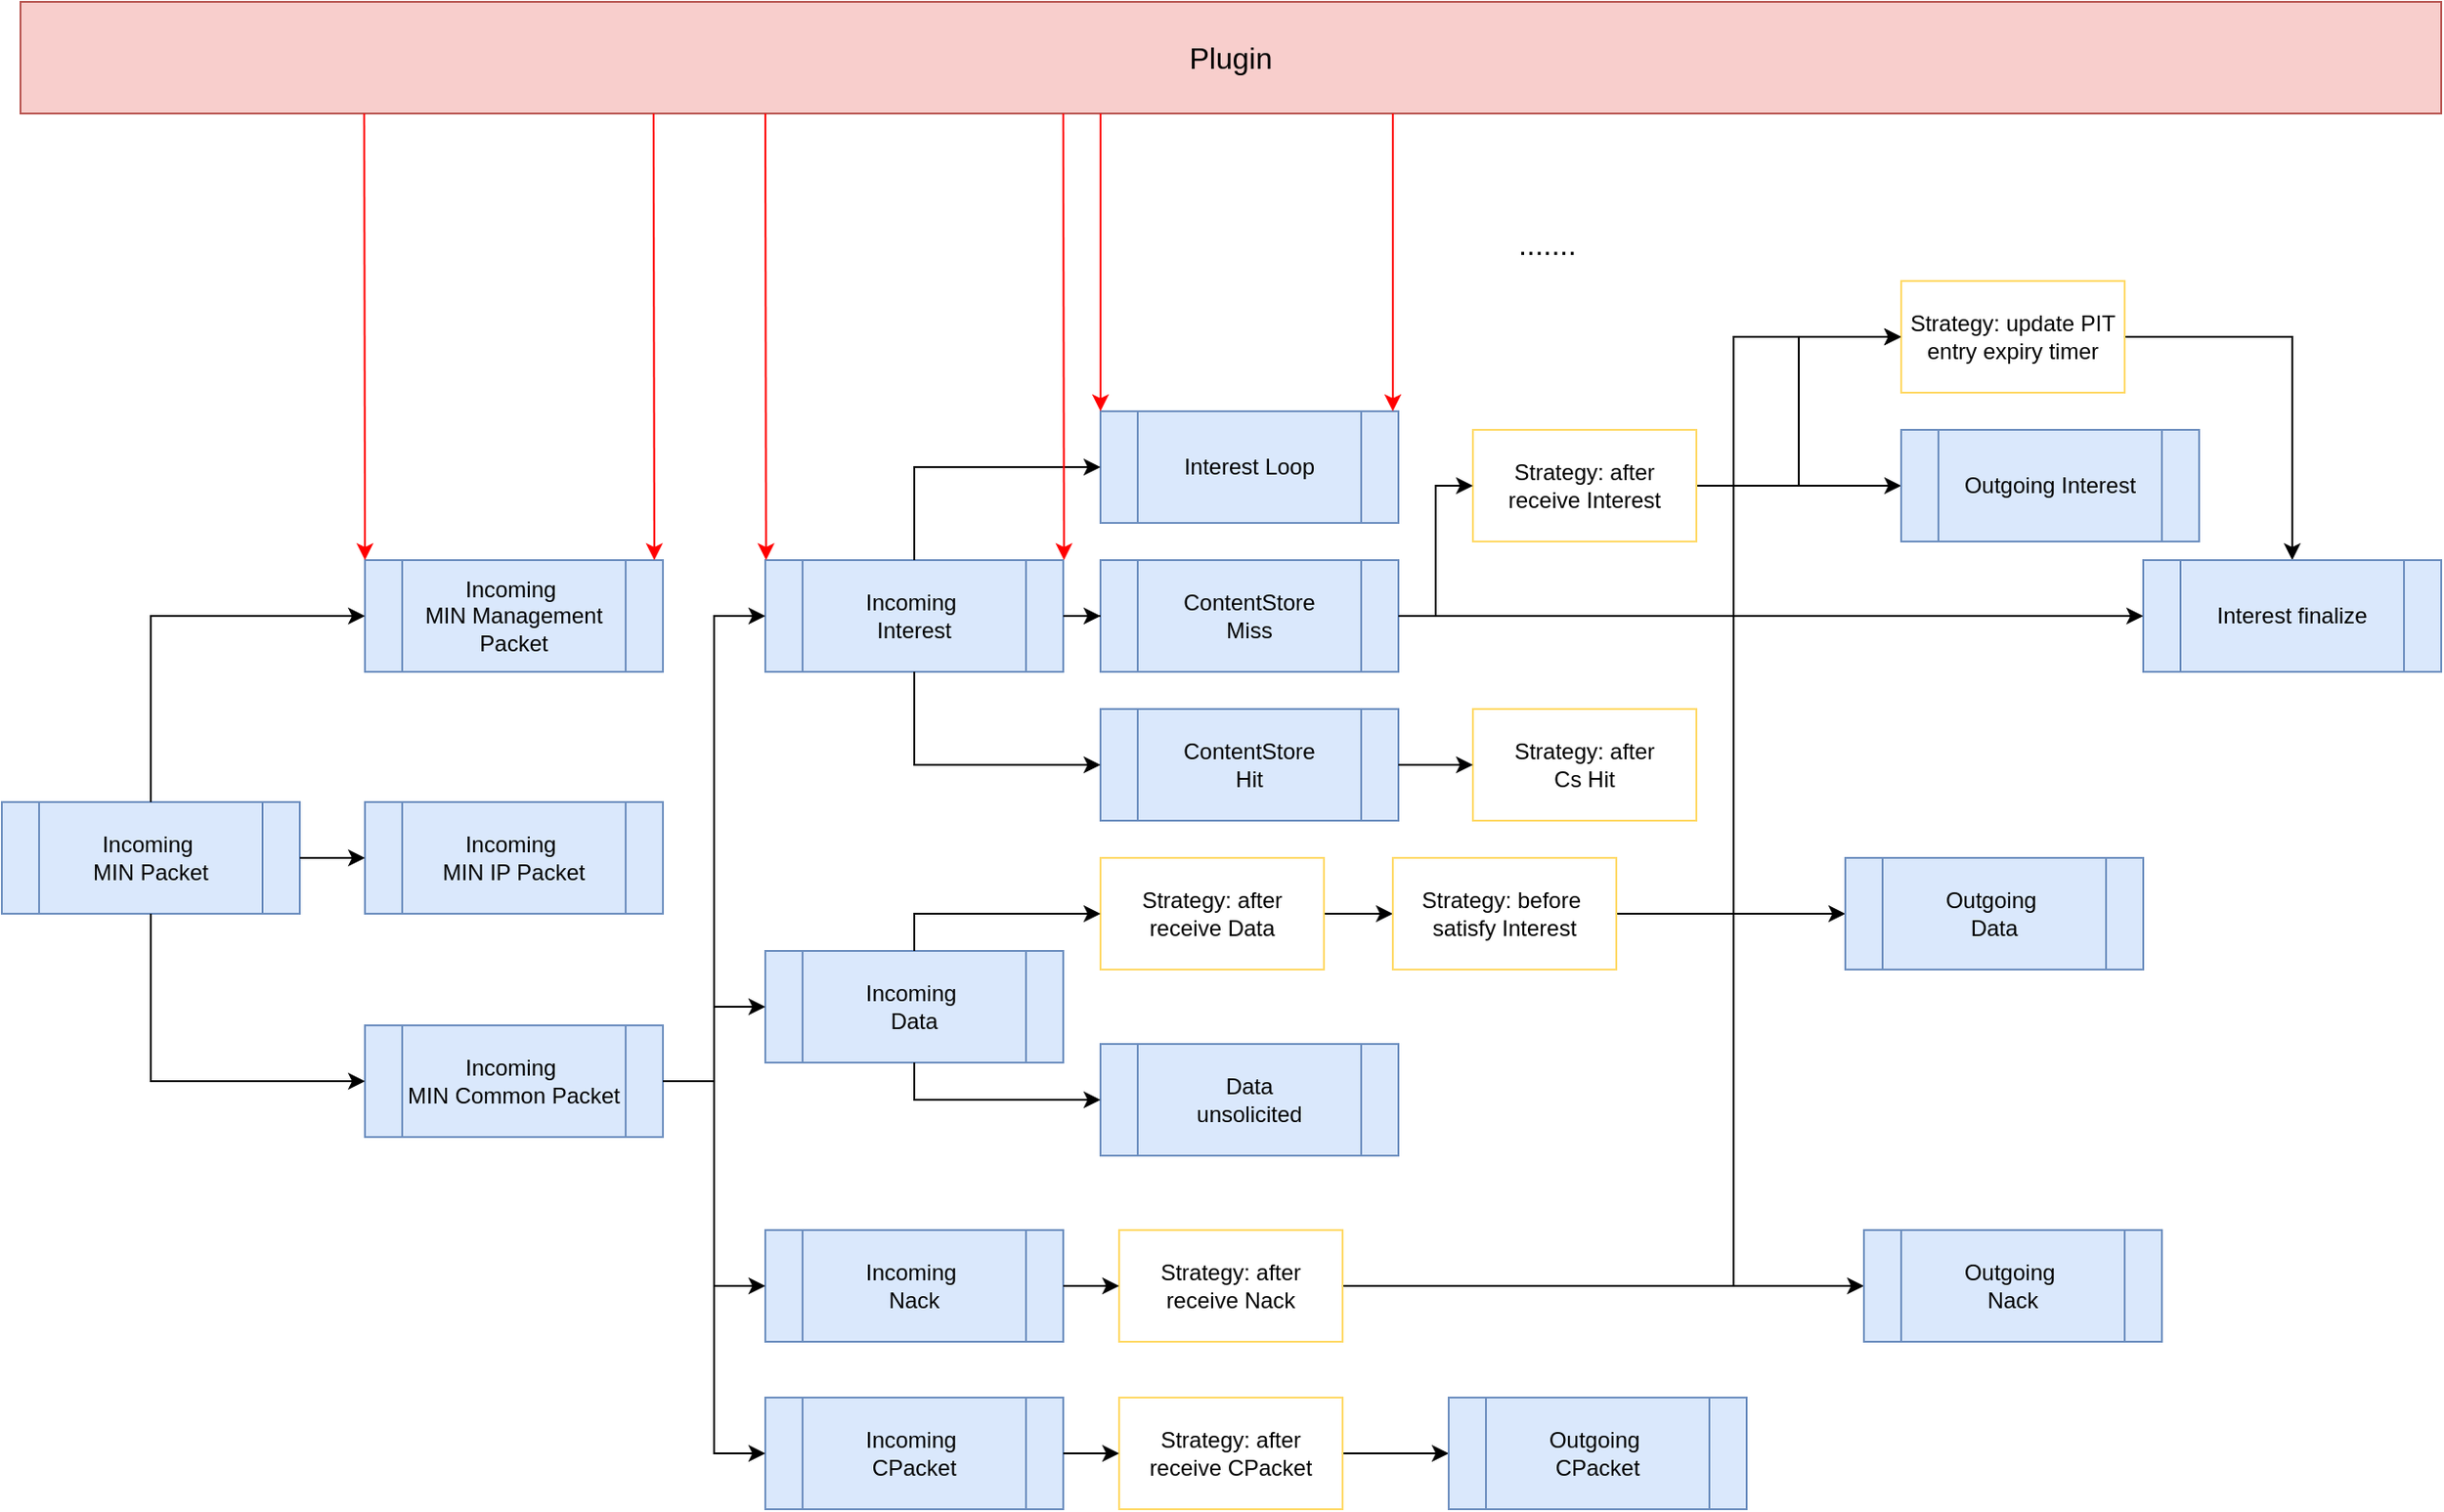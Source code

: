 <mxfile version="14.5.1" type="device"><diagram id="C5RBs43oDa-KdzZeNtuy" name="Page-1"><mxGraphModel dx="1577" dy="1120" grid="1" gridSize="10" guides="1" tooltips="1" connect="1" arrows="1" fold="1" page="1" pageScale="1" pageWidth="827" pageHeight="1169" math="0" shadow="0"><root><mxCell id="WIyWlLk6GJQsqaUBKTNV-0"/><mxCell id="WIyWlLk6GJQsqaUBKTNV-1" parent="WIyWlLk6GJQsqaUBKTNV-0"/><mxCell id="zD8YHaEz1joX9VBekWF3-3" value="" style="group" parent="WIyWlLk6GJQsqaUBKTNV-1" vertex="1" connectable="0" treatAsSingle="0"><mxGeometry x="50" y="700" width="160" height="60" as="geometry"/></mxCell><mxCell id="zD8YHaEz1joX9VBekWF3-0" value="Incoming&amp;nbsp;&lt;br&gt;MIN Packet" style="rounded=0;whiteSpace=wrap;html=1;fillColor=#dae8fc;strokeColor=#6c8ebf;" parent="zD8YHaEz1joX9VBekWF3-3" vertex="1"><mxGeometry x="20" width="120" height="60" as="geometry"/></mxCell><mxCell id="zD8YHaEz1joX9VBekWF3-1" value="" style="rounded=0;whiteSpace=wrap;html=1;fillColor=#dae8fc;strokeColor=#6c8ebf;" parent="zD8YHaEz1joX9VBekWF3-3" vertex="1"><mxGeometry width="20" height="60" as="geometry"/></mxCell><mxCell id="zD8YHaEz1joX9VBekWF3-2" value="" style="rounded=0;whiteSpace=wrap;html=1;fillColor=#dae8fc;strokeColor=#6c8ebf;" parent="zD8YHaEz1joX9VBekWF3-3" vertex="1"><mxGeometry x="140" width="20" height="60" as="geometry"/></mxCell><mxCell id="zD8YHaEz1joX9VBekWF3-4" value="" style="group" parent="WIyWlLk6GJQsqaUBKTNV-1" vertex="1" connectable="0" treatAsSingle="0"><mxGeometry x="245" y="570" width="160" height="60" as="geometry"/></mxCell><mxCell id="zD8YHaEz1joX9VBekWF3-5" value="Incoming&amp;nbsp;&lt;br&gt;MIN Management Packet" style="rounded=0;whiteSpace=wrap;html=1;fillColor=#dae8fc;strokeColor=#6c8ebf;" parent="zD8YHaEz1joX9VBekWF3-4" vertex="1"><mxGeometry x="20" width="120" height="60" as="geometry"/></mxCell><mxCell id="zD8YHaEz1joX9VBekWF3-6" value="" style="rounded=0;whiteSpace=wrap;html=1;fillColor=#dae8fc;strokeColor=#6c8ebf;" parent="zD8YHaEz1joX9VBekWF3-4" vertex="1"><mxGeometry width="20" height="60" as="geometry"/></mxCell><mxCell id="zD8YHaEz1joX9VBekWF3-7" value="" style="rounded=0;whiteSpace=wrap;html=1;fillColor=#dae8fc;strokeColor=#6c8ebf;" parent="zD8YHaEz1joX9VBekWF3-4" vertex="1"><mxGeometry x="140" width="20" height="60" as="geometry"/></mxCell><mxCell id="zD8YHaEz1joX9VBekWF3-8" value="" style="group" parent="WIyWlLk6GJQsqaUBKTNV-1" vertex="1" connectable="0" treatAsSingle="0"><mxGeometry x="245" y="700" width="160" height="60" as="geometry"/></mxCell><mxCell id="zD8YHaEz1joX9VBekWF3-9" value="Incoming&amp;nbsp;&lt;br&gt;MIN IP Packet" style="rounded=0;whiteSpace=wrap;html=1;fillColor=#dae8fc;strokeColor=#6c8ebf;" parent="zD8YHaEz1joX9VBekWF3-8" vertex="1"><mxGeometry x="20" width="120" height="60" as="geometry"/></mxCell><mxCell id="zD8YHaEz1joX9VBekWF3-10" value="" style="rounded=0;whiteSpace=wrap;html=1;fillColor=#dae8fc;strokeColor=#6c8ebf;" parent="zD8YHaEz1joX9VBekWF3-8" vertex="1"><mxGeometry width="20" height="60" as="geometry"/></mxCell><mxCell id="zD8YHaEz1joX9VBekWF3-11" value="" style="rounded=0;whiteSpace=wrap;html=1;fillColor=#dae8fc;strokeColor=#6c8ebf;" parent="zD8YHaEz1joX9VBekWF3-8" vertex="1"><mxGeometry x="140" width="20" height="60" as="geometry"/></mxCell><mxCell id="zD8YHaEz1joX9VBekWF3-12" value="" style="group" parent="WIyWlLk6GJQsqaUBKTNV-1" vertex="1" connectable="0" treatAsSingle="0"><mxGeometry x="245" y="820" width="160" height="60" as="geometry"/></mxCell><mxCell id="zD8YHaEz1joX9VBekWF3-13" value="Incoming&amp;nbsp;&lt;br&gt;MIN Common Packet" style="rounded=0;whiteSpace=wrap;html=1;fillColor=#dae8fc;strokeColor=#6c8ebf;" parent="zD8YHaEz1joX9VBekWF3-12" vertex="1"><mxGeometry x="20" width="120" height="60" as="geometry"/></mxCell><mxCell id="zD8YHaEz1joX9VBekWF3-14" value="" style="rounded=0;whiteSpace=wrap;html=1;fillColor=#dae8fc;strokeColor=#6c8ebf;" parent="zD8YHaEz1joX9VBekWF3-12" vertex="1"><mxGeometry width="20" height="60" as="geometry"/></mxCell><mxCell id="zD8YHaEz1joX9VBekWF3-15" value="" style="rounded=0;whiteSpace=wrap;html=1;fillColor=#dae8fc;strokeColor=#6c8ebf;" parent="zD8YHaEz1joX9VBekWF3-12" vertex="1"><mxGeometry x="140" width="20" height="60" as="geometry"/></mxCell><mxCell id="zD8YHaEz1joX9VBekWF3-17" style="edgeStyle=orthogonalEdgeStyle;rounded=0;orthogonalLoop=1;jettySize=auto;html=1;exitX=0.5;exitY=0;exitDx=0;exitDy=0;entryX=0;entryY=0.5;entryDx=0;entryDy=0;" parent="WIyWlLk6GJQsqaUBKTNV-1" source="zD8YHaEz1joX9VBekWF3-0" target="zD8YHaEz1joX9VBekWF3-6" edge="1"><mxGeometry relative="1" as="geometry"/></mxCell><mxCell id="zD8YHaEz1joX9VBekWF3-18" style="edgeStyle=orthogonalEdgeStyle;rounded=0;orthogonalLoop=1;jettySize=auto;html=1;exitX=0.5;exitY=1;exitDx=0;exitDy=0;entryX=0;entryY=0.5;entryDx=0;entryDy=0;" parent="WIyWlLk6GJQsqaUBKTNV-1" source="zD8YHaEz1joX9VBekWF3-0" target="zD8YHaEz1joX9VBekWF3-14" edge="1"><mxGeometry relative="1" as="geometry"/></mxCell><mxCell id="zD8YHaEz1joX9VBekWF3-19" style="edgeStyle=orthogonalEdgeStyle;rounded=0;orthogonalLoop=1;jettySize=auto;html=1;exitX=1;exitY=0.5;exitDx=0;exitDy=0;entryX=0;entryY=0.5;entryDx=0;entryDy=0;" parent="WIyWlLk6GJQsqaUBKTNV-1" source="zD8YHaEz1joX9VBekWF3-2" target="zD8YHaEz1joX9VBekWF3-10" edge="1"><mxGeometry relative="1" as="geometry"/></mxCell><mxCell id="zD8YHaEz1joX9VBekWF3-20" value="" style="group" parent="WIyWlLk6GJQsqaUBKTNV-1" vertex="1" connectable="0" treatAsSingle="0"><mxGeometry x="460" y="570" width="160" height="60" as="geometry"/></mxCell><mxCell id="zD8YHaEz1joX9VBekWF3-21" value="Incoming&amp;nbsp;&lt;br&gt;Interest" style="rounded=0;whiteSpace=wrap;html=1;fillColor=#dae8fc;strokeColor=#6c8ebf;" parent="zD8YHaEz1joX9VBekWF3-20" vertex="1"><mxGeometry x="20" width="120" height="60" as="geometry"/></mxCell><mxCell id="zD8YHaEz1joX9VBekWF3-22" value="" style="rounded=0;whiteSpace=wrap;html=1;fillColor=#dae8fc;strokeColor=#6c8ebf;" parent="zD8YHaEz1joX9VBekWF3-20" vertex="1"><mxGeometry width="20" height="60" as="geometry"/></mxCell><mxCell id="zD8YHaEz1joX9VBekWF3-23" value="" style="rounded=0;whiteSpace=wrap;html=1;fillColor=#dae8fc;strokeColor=#6c8ebf;" parent="zD8YHaEz1joX9VBekWF3-20" vertex="1"><mxGeometry x="140" width="20" height="60" as="geometry"/></mxCell><mxCell id="zD8YHaEz1joX9VBekWF3-24" value="" style="group" parent="WIyWlLk6GJQsqaUBKTNV-1" vertex="1" connectable="0" treatAsSingle="0"><mxGeometry x="460" y="780" width="160" height="60" as="geometry"/></mxCell><mxCell id="zD8YHaEz1joX9VBekWF3-25" value="Incoming&amp;nbsp;&lt;br&gt;Data" style="rounded=0;whiteSpace=wrap;html=1;fillColor=#dae8fc;strokeColor=#6c8ebf;" parent="zD8YHaEz1joX9VBekWF3-24" vertex="1"><mxGeometry x="20" width="120" height="60" as="geometry"/></mxCell><mxCell id="zD8YHaEz1joX9VBekWF3-26" value="" style="rounded=0;whiteSpace=wrap;html=1;fillColor=#dae8fc;strokeColor=#6c8ebf;" parent="zD8YHaEz1joX9VBekWF3-24" vertex="1"><mxGeometry width="20" height="60" as="geometry"/></mxCell><mxCell id="zD8YHaEz1joX9VBekWF3-27" value="" style="rounded=0;whiteSpace=wrap;html=1;fillColor=#dae8fc;strokeColor=#6c8ebf;" parent="zD8YHaEz1joX9VBekWF3-24" vertex="1"><mxGeometry x="140" width="20" height="60" as="geometry"/></mxCell><mxCell id="zD8YHaEz1joX9VBekWF3-28" value="" style="group" parent="WIyWlLk6GJQsqaUBKTNV-1" vertex="1" connectable="0" treatAsSingle="0"><mxGeometry x="460" y="930" width="160" height="60" as="geometry"/></mxCell><mxCell id="zD8YHaEz1joX9VBekWF3-29" value="Incoming&amp;nbsp;&lt;br&gt;Nack" style="rounded=0;whiteSpace=wrap;html=1;fillColor=#dae8fc;strokeColor=#6c8ebf;" parent="zD8YHaEz1joX9VBekWF3-28" vertex="1"><mxGeometry x="20" width="120" height="60" as="geometry"/></mxCell><mxCell id="zD8YHaEz1joX9VBekWF3-30" value="" style="rounded=0;whiteSpace=wrap;html=1;fillColor=#dae8fc;strokeColor=#6c8ebf;" parent="zD8YHaEz1joX9VBekWF3-28" vertex="1"><mxGeometry width="20" height="60" as="geometry"/></mxCell><mxCell id="zD8YHaEz1joX9VBekWF3-31" value="" style="rounded=0;whiteSpace=wrap;html=1;fillColor=#dae8fc;strokeColor=#6c8ebf;" parent="zD8YHaEz1joX9VBekWF3-28" vertex="1"><mxGeometry x="140" width="20" height="60" as="geometry"/></mxCell><mxCell id="zD8YHaEz1joX9VBekWF3-32" value="" style="group" parent="WIyWlLk6GJQsqaUBKTNV-1" vertex="1" connectable="0" treatAsSingle="0"><mxGeometry x="460" y="1020" width="160" height="60" as="geometry"/></mxCell><mxCell id="zD8YHaEz1joX9VBekWF3-33" value="Incoming&amp;nbsp;&lt;br&gt;CPacket" style="rounded=0;whiteSpace=wrap;html=1;fillColor=#dae8fc;strokeColor=#6c8ebf;" parent="zD8YHaEz1joX9VBekWF3-32" vertex="1"><mxGeometry x="20" width="120" height="60" as="geometry"/></mxCell><mxCell id="zD8YHaEz1joX9VBekWF3-34" value="" style="rounded=0;whiteSpace=wrap;html=1;fillColor=#dae8fc;strokeColor=#6c8ebf;" parent="zD8YHaEz1joX9VBekWF3-32" vertex="1"><mxGeometry width="20" height="60" as="geometry"/></mxCell><mxCell id="zD8YHaEz1joX9VBekWF3-35" value="" style="rounded=0;whiteSpace=wrap;html=1;fillColor=#dae8fc;strokeColor=#6c8ebf;" parent="zD8YHaEz1joX9VBekWF3-32" vertex="1"><mxGeometry x="140" width="20" height="60" as="geometry"/></mxCell><mxCell id="zD8YHaEz1joX9VBekWF3-37" style="edgeStyle=orthogonalEdgeStyle;rounded=0;orthogonalLoop=1;jettySize=auto;html=1;exitX=1;exitY=0.5;exitDx=0;exitDy=0;entryX=0;entryY=0.5;entryDx=0;entryDy=0;" parent="WIyWlLk6GJQsqaUBKTNV-1" source="zD8YHaEz1joX9VBekWF3-15" target="zD8YHaEz1joX9VBekWF3-22" edge="1"><mxGeometry relative="1" as="geometry"/></mxCell><mxCell id="zD8YHaEz1joX9VBekWF3-38" style="edgeStyle=orthogonalEdgeStyle;rounded=0;orthogonalLoop=1;jettySize=auto;html=1;exitX=1;exitY=0.5;exitDx=0;exitDy=0;entryX=0;entryY=0.5;entryDx=0;entryDy=0;" parent="WIyWlLk6GJQsqaUBKTNV-1" source="zD8YHaEz1joX9VBekWF3-15" target="zD8YHaEz1joX9VBekWF3-26" edge="1"><mxGeometry relative="1" as="geometry"/></mxCell><mxCell id="zD8YHaEz1joX9VBekWF3-39" style="edgeStyle=orthogonalEdgeStyle;rounded=0;orthogonalLoop=1;jettySize=auto;html=1;exitX=1;exitY=0.5;exitDx=0;exitDy=0;entryX=0;entryY=0.5;entryDx=0;entryDy=0;" parent="WIyWlLk6GJQsqaUBKTNV-1" source="zD8YHaEz1joX9VBekWF3-15" target="zD8YHaEz1joX9VBekWF3-30" edge="1"><mxGeometry relative="1" as="geometry"/></mxCell><mxCell id="zD8YHaEz1joX9VBekWF3-40" style="edgeStyle=orthogonalEdgeStyle;rounded=0;orthogonalLoop=1;jettySize=auto;html=1;exitX=1;exitY=0.5;exitDx=0;exitDy=0;entryX=0;entryY=0.5;entryDx=0;entryDy=0;" parent="WIyWlLk6GJQsqaUBKTNV-1" source="zD8YHaEz1joX9VBekWF3-15" target="zD8YHaEz1joX9VBekWF3-34" edge="1"><mxGeometry relative="1" as="geometry"/></mxCell><mxCell id="zD8YHaEz1joX9VBekWF3-41" value="" style="group" parent="WIyWlLk6GJQsqaUBKTNV-1" vertex="1" connectable="0" treatAsSingle="0"><mxGeometry x="640" y="490" width="160" height="60" as="geometry"/></mxCell><mxCell id="zD8YHaEz1joX9VBekWF3-42" value="Interest Loop" style="rounded=0;whiteSpace=wrap;html=1;fillColor=#dae8fc;strokeColor=#6c8ebf;" parent="zD8YHaEz1joX9VBekWF3-41" vertex="1"><mxGeometry x="20" width="120" height="60" as="geometry"/></mxCell><mxCell id="zD8YHaEz1joX9VBekWF3-43" value="" style="rounded=0;whiteSpace=wrap;html=1;fillColor=#dae8fc;strokeColor=#6c8ebf;" parent="zD8YHaEz1joX9VBekWF3-41" vertex="1"><mxGeometry width="20" height="60" as="geometry"/></mxCell><mxCell id="zD8YHaEz1joX9VBekWF3-44" value="" style="rounded=0;whiteSpace=wrap;html=1;fillColor=#dae8fc;strokeColor=#6c8ebf;" parent="zD8YHaEz1joX9VBekWF3-41" vertex="1"><mxGeometry x="140" width="20" height="60" as="geometry"/></mxCell><mxCell id="zD8YHaEz1joX9VBekWF3-45" value="" style="group" parent="WIyWlLk6GJQsqaUBKTNV-1" vertex="1" connectable="0" treatAsSingle="0"><mxGeometry x="640" y="570" width="160" height="60" as="geometry"/></mxCell><mxCell id="zD8YHaEz1joX9VBekWF3-46" value="ContentStore&lt;br&gt;Miss" style="rounded=0;whiteSpace=wrap;html=1;fillColor=#dae8fc;strokeColor=#6c8ebf;" parent="zD8YHaEz1joX9VBekWF3-45" vertex="1"><mxGeometry x="20" width="120" height="60" as="geometry"/></mxCell><mxCell id="zD8YHaEz1joX9VBekWF3-47" value="" style="rounded=0;whiteSpace=wrap;html=1;fillColor=#dae8fc;strokeColor=#6c8ebf;" parent="zD8YHaEz1joX9VBekWF3-45" vertex="1"><mxGeometry width="20" height="60" as="geometry"/></mxCell><mxCell id="zD8YHaEz1joX9VBekWF3-48" value="" style="rounded=0;whiteSpace=wrap;html=1;fillColor=#dae8fc;strokeColor=#6c8ebf;" parent="zD8YHaEz1joX9VBekWF3-45" vertex="1"><mxGeometry x="140" width="20" height="60" as="geometry"/></mxCell><mxCell id="zD8YHaEz1joX9VBekWF3-49" value="" style="group" parent="WIyWlLk6GJQsqaUBKTNV-1" vertex="1" connectable="0" treatAsSingle="0"><mxGeometry x="640" y="650" width="160" height="60" as="geometry"/></mxCell><mxCell id="zD8YHaEz1joX9VBekWF3-50" value="ContentStore&lt;br&gt;Hit" style="rounded=0;whiteSpace=wrap;html=1;fillColor=#dae8fc;strokeColor=#6c8ebf;" parent="zD8YHaEz1joX9VBekWF3-49" vertex="1"><mxGeometry x="20" width="120" height="60" as="geometry"/></mxCell><mxCell id="zD8YHaEz1joX9VBekWF3-51" value="" style="rounded=0;whiteSpace=wrap;html=1;fillColor=#dae8fc;strokeColor=#6c8ebf;" parent="zD8YHaEz1joX9VBekWF3-49" vertex="1"><mxGeometry width="20" height="60" as="geometry"/></mxCell><mxCell id="zD8YHaEz1joX9VBekWF3-52" value="" style="rounded=0;whiteSpace=wrap;html=1;fillColor=#dae8fc;strokeColor=#6c8ebf;" parent="zD8YHaEz1joX9VBekWF3-49" vertex="1"><mxGeometry x="140" width="20" height="60" as="geometry"/></mxCell><mxCell id="zD8YHaEz1joX9VBekWF3-53" style="edgeStyle=orthogonalEdgeStyle;rounded=0;orthogonalLoop=1;jettySize=auto;html=1;exitX=0.5;exitY=0;exitDx=0;exitDy=0;entryX=0;entryY=0.5;entryDx=0;entryDy=0;" parent="WIyWlLk6GJQsqaUBKTNV-1" source="zD8YHaEz1joX9VBekWF3-21" target="zD8YHaEz1joX9VBekWF3-43" edge="1"><mxGeometry relative="1" as="geometry"/></mxCell><mxCell id="zD8YHaEz1joX9VBekWF3-54" style="edgeStyle=orthogonalEdgeStyle;rounded=0;orthogonalLoop=1;jettySize=auto;html=1;exitX=1;exitY=0.5;exitDx=0;exitDy=0;" parent="WIyWlLk6GJQsqaUBKTNV-1" source="zD8YHaEz1joX9VBekWF3-23" target="zD8YHaEz1joX9VBekWF3-47" edge="1"><mxGeometry relative="1" as="geometry"/></mxCell><mxCell id="zD8YHaEz1joX9VBekWF3-55" style="edgeStyle=orthogonalEdgeStyle;rounded=0;orthogonalLoop=1;jettySize=auto;html=1;exitX=0.5;exitY=1;exitDx=0;exitDy=0;entryX=0;entryY=0.5;entryDx=0;entryDy=0;" parent="WIyWlLk6GJQsqaUBKTNV-1" source="zD8YHaEz1joX9VBekWF3-21" target="zD8YHaEz1joX9VBekWF3-51" edge="1"><mxGeometry relative="1" as="geometry"/></mxCell><mxCell id="zD8YHaEz1joX9VBekWF3-61" style="edgeStyle=orthogonalEdgeStyle;rounded=0;orthogonalLoop=1;jettySize=auto;html=1;exitX=1;exitY=0.5;exitDx=0;exitDy=0;entryX=0;entryY=0.5;entryDx=0;entryDy=0;" parent="WIyWlLk6GJQsqaUBKTNV-1" source="zD8YHaEz1joX9VBekWF3-56" target="zD8YHaEz1joX9VBekWF3-60" edge="1"><mxGeometry relative="1" as="geometry"/></mxCell><mxCell id="zD8YHaEz1joX9VBekWF3-66" style="edgeStyle=orthogonalEdgeStyle;rounded=0;orthogonalLoop=1;jettySize=auto;html=1;exitX=1;exitY=0.5;exitDx=0;exitDy=0;entryX=0;entryY=0.5;entryDx=0;entryDy=0;" parent="WIyWlLk6GJQsqaUBKTNV-1" source="zD8YHaEz1joX9VBekWF3-56" target="zD8YHaEz1joX9VBekWF3-64" edge="1"><mxGeometry relative="1" as="geometry"/></mxCell><mxCell id="zD8YHaEz1joX9VBekWF3-56" value="Strategy: after &lt;br&gt;receive Interest" style="rounded=0;whiteSpace=wrap;html=1;strokeColor=#FFD966;" parent="WIyWlLk6GJQsqaUBKTNV-1" vertex="1"><mxGeometry x="840" y="500" width="120" height="60" as="geometry"/></mxCell><mxCell id="zD8YHaEz1joX9VBekWF3-57" style="edgeStyle=orthogonalEdgeStyle;rounded=0;orthogonalLoop=1;jettySize=auto;html=1;exitX=1;exitY=0.5;exitDx=0;exitDy=0;entryX=0;entryY=0.5;entryDx=0;entryDy=0;" parent="WIyWlLk6GJQsqaUBKTNV-1" source="zD8YHaEz1joX9VBekWF3-48" target="zD8YHaEz1joX9VBekWF3-56" edge="1"><mxGeometry relative="1" as="geometry"/></mxCell><mxCell id="zD8YHaEz1joX9VBekWF3-58" value="Strategy: after &lt;br&gt;Cs Hit" style="rounded=0;whiteSpace=wrap;html=1;strokeColor=#FFD966;" parent="WIyWlLk6GJQsqaUBKTNV-1" vertex="1"><mxGeometry x="840" y="650" width="120" height="60" as="geometry"/></mxCell><mxCell id="zD8YHaEz1joX9VBekWF3-59" style="edgeStyle=orthogonalEdgeStyle;rounded=0;orthogonalLoop=1;jettySize=auto;html=1;exitX=1;exitY=0.5;exitDx=0;exitDy=0;entryX=0;entryY=0.5;entryDx=0;entryDy=0;" parent="WIyWlLk6GJQsqaUBKTNV-1" source="zD8YHaEz1joX9VBekWF3-52" target="zD8YHaEz1joX9VBekWF3-58" edge="1"><mxGeometry relative="1" as="geometry"/></mxCell><mxCell id="zD8YHaEz1joX9VBekWF3-71" style="edgeStyle=orthogonalEdgeStyle;rounded=0;orthogonalLoop=1;jettySize=auto;html=1;exitX=1;exitY=0.5;exitDx=0;exitDy=0;entryX=0.5;entryY=0;entryDx=0;entryDy=0;" parent="WIyWlLk6GJQsqaUBKTNV-1" source="zD8YHaEz1joX9VBekWF3-60" target="zD8YHaEz1joX9VBekWF3-68" edge="1"><mxGeometry relative="1" as="geometry"/></mxCell><mxCell id="zD8YHaEz1joX9VBekWF3-60" value="Strategy: update PIT&lt;br&gt;entry expiry timer" style="rounded=0;whiteSpace=wrap;html=1;strokeColor=#FFD966;" parent="WIyWlLk6GJQsqaUBKTNV-1" vertex="1"><mxGeometry x="1070" y="420" width="120" height="60" as="geometry"/></mxCell><mxCell id="zD8YHaEz1joX9VBekWF3-62" value="" style="group" parent="WIyWlLk6GJQsqaUBKTNV-1" vertex="1" connectable="0" treatAsSingle="0"><mxGeometry x="1070" y="500" width="160" height="60" as="geometry"/></mxCell><mxCell id="zD8YHaEz1joX9VBekWF3-63" value="Outgoing Interest" style="rounded=0;whiteSpace=wrap;html=1;fillColor=#dae8fc;strokeColor=#6c8ebf;" parent="zD8YHaEz1joX9VBekWF3-62" vertex="1"><mxGeometry x="20" width="120" height="60" as="geometry"/></mxCell><mxCell id="zD8YHaEz1joX9VBekWF3-64" value="" style="rounded=0;whiteSpace=wrap;html=1;fillColor=#dae8fc;strokeColor=#6c8ebf;" parent="zD8YHaEz1joX9VBekWF3-62" vertex="1"><mxGeometry width="20" height="60" as="geometry"/></mxCell><mxCell id="zD8YHaEz1joX9VBekWF3-65" value="" style="rounded=0;whiteSpace=wrap;html=1;fillColor=#dae8fc;strokeColor=#6c8ebf;" parent="zD8YHaEz1joX9VBekWF3-62" vertex="1"><mxGeometry x="140" width="20" height="60" as="geometry"/></mxCell><mxCell id="zD8YHaEz1joX9VBekWF3-67" value="" style="group" parent="WIyWlLk6GJQsqaUBKTNV-1" vertex="1" connectable="0" treatAsSingle="0"><mxGeometry x="1200" y="570" width="160" height="60" as="geometry"/></mxCell><mxCell id="zD8YHaEz1joX9VBekWF3-68" value="Interest finalize" style="rounded=0;whiteSpace=wrap;html=1;fillColor=#dae8fc;strokeColor=#6c8ebf;" parent="zD8YHaEz1joX9VBekWF3-67" vertex="1"><mxGeometry x="20" width="120" height="60" as="geometry"/></mxCell><mxCell id="zD8YHaEz1joX9VBekWF3-69" value="" style="rounded=0;whiteSpace=wrap;html=1;fillColor=#dae8fc;strokeColor=#6c8ebf;" parent="zD8YHaEz1joX9VBekWF3-67" vertex="1"><mxGeometry width="20" height="60" as="geometry"/></mxCell><mxCell id="zD8YHaEz1joX9VBekWF3-70" value="" style="rounded=0;whiteSpace=wrap;html=1;fillColor=#dae8fc;strokeColor=#6c8ebf;" parent="zD8YHaEz1joX9VBekWF3-67" vertex="1"><mxGeometry x="140" width="20" height="60" as="geometry"/></mxCell><mxCell id="zD8YHaEz1joX9VBekWF3-72" style="edgeStyle=orthogonalEdgeStyle;rounded=0;orthogonalLoop=1;jettySize=auto;html=1;exitX=1;exitY=0.5;exitDx=0;exitDy=0;entryX=0;entryY=0.5;entryDx=0;entryDy=0;" parent="WIyWlLk6GJQsqaUBKTNV-1" source="zD8YHaEz1joX9VBekWF3-48" target="zD8YHaEz1joX9VBekWF3-69" edge="1"><mxGeometry relative="1" as="geometry"/></mxCell><mxCell id="zD8YHaEz1joX9VBekWF3-76" style="edgeStyle=orthogonalEdgeStyle;rounded=0;orthogonalLoop=1;jettySize=auto;html=1;exitX=1;exitY=0.5;exitDx=0;exitDy=0;entryX=0;entryY=0.5;entryDx=0;entryDy=0;" parent="WIyWlLk6GJQsqaUBKTNV-1" source="zD8YHaEz1joX9VBekWF3-73" target="zD8YHaEz1joX9VBekWF3-75" edge="1"><mxGeometry relative="1" as="geometry"/></mxCell><mxCell id="zD8YHaEz1joX9VBekWF3-73" value="Strategy: after &lt;br&gt;receive Data" style="rounded=0;whiteSpace=wrap;html=1;strokeColor=#FFD966;" parent="WIyWlLk6GJQsqaUBKTNV-1" vertex="1"><mxGeometry x="640" y="730" width="120" height="60" as="geometry"/></mxCell><mxCell id="zD8YHaEz1joX9VBekWF3-81" style="edgeStyle=orthogonalEdgeStyle;rounded=0;orthogonalLoop=1;jettySize=auto;html=1;exitX=1;exitY=0.5;exitDx=0;exitDy=0;entryX=0;entryY=0.5;entryDx=0;entryDy=0;" parent="WIyWlLk6GJQsqaUBKTNV-1" source="zD8YHaEz1joX9VBekWF3-75" target="zD8YHaEz1joX9VBekWF3-79" edge="1"><mxGeometry relative="1" as="geometry"/></mxCell><mxCell id="zD8YHaEz1joX9VBekWF3-75" value="Strategy: before&amp;nbsp;&lt;br&gt;satisfy Interest" style="rounded=0;whiteSpace=wrap;html=1;strokeColor=#FFD966;" parent="WIyWlLk6GJQsqaUBKTNV-1" vertex="1"><mxGeometry x="797" y="730" width="120" height="60" as="geometry"/></mxCell><mxCell id="zD8YHaEz1joX9VBekWF3-77" value="" style="group" parent="WIyWlLk6GJQsqaUBKTNV-1" vertex="1" connectable="0" treatAsSingle="0"><mxGeometry x="1040" y="730" width="160" height="60" as="geometry"/></mxCell><mxCell id="zD8YHaEz1joX9VBekWF3-78" value="Outgoing&amp;nbsp;&lt;br&gt;Data" style="rounded=0;whiteSpace=wrap;html=1;fillColor=#dae8fc;strokeColor=#6c8ebf;" parent="zD8YHaEz1joX9VBekWF3-77" vertex="1"><mxGeometry x="20" width="120" height="60" as="geometry"/></mxCell><mxCell id="zD8YHaEz1joX9VBekWF3-79" value="" style="rounded=0;whiteSpace=wrap;html=1;fillColor=#dae8fc;strokeColor=#6c8ebf;" parent="zD8YHaEz1joX9VBekWF3-77" vertex="1"><mxGeometry width="20" height="60" as="geometry"/></mxCell><mxCell id="zD8YHaEz1joX9VBekWF3-80" value="" style="rounded=0;whiteSpace=wrap;html=1;fillColor=#dae8fc;strokeColor=#6c8ebf;" parent="zD8YHaEz1joX9VBekWF3-77" vertex="1"><mxGeometry x="140" width="20" height="60" as="geometry"/></mxCell><mxCell id="zD8YHaEz1joX9VBekWF3-82" value="" style="group" parent="WIyWlLk6GJQsqaUBKTNV-1" vertex="1" connectable="0" treatAsSingle="0"><mxGeometry x="640" y="830" width="160" height="60" as="geometry"/></mxCell><mxCell id="zD8YHaEz1joX9VBekWF3-83" value="Data&lt;br&gt;unsolicited" style="rounded=0;whiteSpace=wrap;html=1;fillColor=#dae8fc;strokeColor=#6c8ebf;" parent="zD8YHaEz1joX9VBekWF3-82" vertex="1"><mxGeometry x="20" width="120" height="60" as="geometry"/></mxCell><mxCell id="zD8YHaEz1joX9VBekWF3-84" value="" style="rounded=0;whiteSpace=wrap;html=1;fillColor=#dae8fc;strokeColor=#6c8ebf;" parent="zD8YHaEz1joX9VBekWF3-82" vertex="1"><mxGeometry width="20" height="60" as="geometry"/></mxCell><mxCell id="zD8YHaEz1joX9VBekWF3-85" value="" style="rounded=0;whiteSpace=wrap;html=1;fillColor=#dae8fc;strokeColor=#6c8ebf;" parent="zD8YHaEz1joX9VBekWF3-82" vertex="1"><mxGeometry x="140" width="20" height="60" as="geometry"/></mxCell><mxCell id="zD8YHaEz1joX9VBekWF3-87" style="edgeStyle=orthogonalEdgeStyle;rounded=0;orthogonalLoop=1;jettySize=auto;html=1;exitX=0.5;exitY=0;exitDx=0;exitDy=0;entryX=0;entryY=0.5;entryDx=0;entryDy=0;" parent="WIyWlLk6GJQsqaUBKTNV-1" source="zD8YHaEz1joX9VBekWF3-25" target="zD8YHaEz1joX9VBekWF3-73" edge="1"><mxGeometry relative="1" as="geometry"/></mxCell><mxCell id="zD8YHaEz1joX9VBekWF3-88" style="edgeStyle=orthogonalEdgeStyle;rounded=0;orthogonalLoop=1;jettySize=auto;html=1;exitX=0.5;exitY=1;exitDx=0;exitDy=0;entryX=0;entryY=0.5;entryDx=0;entryDy=0;" parent="WIyWlLk6GJQsqaUBKTNV-1" source="zD8YHaEz1joX9VBekWF3-25" target="zD8YHaEz1joX9VBekWF3-84" edge="1"><mxGeometry relative="1" as="geometry"/></mxCell><mxCell id="zD8YHaEz1joX9VBekWF3-91" style="edgeStyle=orthogonalEdgeStyle;rounded=0;orthogonalLoop=1;jettySize=auto;html=1;exitX=1;exitY=0.5;exitDx=0;exitDy=0;entryX=0;entryY=0.5;entryDx=0;entryDy=0;" parent="WIyWlLk6GJQsqaUBKTNV-1" source="zD8YHaEz1joX9VBekWF3-89" target="zD8YHaEz1joX9VBekWF3-60" edge="1"><mxGeometry relative="1" as="geometry"><Array as="points"><mxPoint x="980" y="960"/><mxPoint x="980" y="450"/></Array></mxGeometry></mxCell><mxCell id="zD8YHaEz1joX9VBekWF3-96" style="edgeStyle=orthogonalEdgeStyle;rounded=0;orthogonalLoop=1;jettySize=auto;html=1;exitX=1;exitY=0.5;exitDx=0;exitDy=0;entryX=0;entryY=0.5;entryDx=0;entryDy=0;" parent="WIyWlLk6GJQsqaUBKTNV-1" source="zD8YHaEz1joX9VBekWF3-89" target="zD8YHaEz1joX9VBekWF3-94" edge="1"><mxGeometry relative="1" as="geometry"/></mxCell><mxCell id="zD8YHaEz1joX9VBekWF3-89" value="Strategy: after &lt;br&gt;receive Nack" style="rounded=0;whiteSpace=wrap;html=1;strokeColor=#FFD966;" parent="WIyWlLk6GJQsqaUBKTNV-1" vertex="1"><mxGeometry x="650" y="930" width="120" height="60" as="geometry"/></mxCell><mxCell id="zD8YHaEz1joX9VBekWF3-90" style="edgeStyle=orthogonalEdgeStyle;rounded=0;orthogonalLoop=1;jettySize=auto;html=1;exitX=1;exitY=0.5;exitDx=0;exitDy=0;" parent="WIyWlLk6GJQsqaUBKTNV-1" source="zD8YHaEz1joX9VBekWF3-31" target="zD8YHaEz1joX9VBekWF3-89" edge="1"><mxGeometry relative="1" as="geometry"/></mxCell><mxCell id="zD8YHaEz1joX9VBekWF3-92" value="" style="group" parent="WIyWlLk6GJQsqaUBKTNV-1" vertex="1" connectable="0" treatAsSingle="0"><mxGeometry x="1050" y="930" width="160" height="60" as="geometry"/></mxCell><mxCell id="zD8YHaEz1joX9VBekWF3-93" value="Outgoing&amp;nbsp;&lt;br&gt;Nack" style="rounded=0;whiteSpace=wrap;html=1;fillColor=#dae8fc;strokeColor=#6c8ebf;" parent="zD8YHaEz1joX9VBekWF3-92" vertex="1"><mxGeometry x="20" width="120" height="60" as="geometry"/></mxCell><mxCell id="zD8YHaEz1joX9VBekWF3-94" value="" style="rounded=0;whiteSpace=wrap;html=1;fillColor=#dae8fc;strokeColor=#6c8ebf;" parent="zD8YHaEz1joX9VBekWF3-92" vertex="1"><mxGeometry width="20" height="60" as="geometry"/></mxCell><mxCell id="zD8YHaEz1joX9VBekWF3-95" value="" style="rounded=0;whiteSpace=wrap;html=1;fillColor=#dae8fc;strokeColor=#6c8ebf;" parent="zD8YHaEz1joX9VBekWF3-92" vertex="1"><mxGeometry x="140" width="20" height="60" as="geometry"/></mxCell><mxCell id="zD8YHaEz1joX9VBekWF3-103" style="edgeStyle=orthogonalEdgeStyle;rounded=0;orthogonalLoop=1;jettySize=auto;html=1;exitX=1;exitY=0.5;exitDx=0;exitDy=0;entryX=0;entryY=0.5;entryDx=0;entryDy=0;" parent="WIyWlLk6GJQsqaUBKTNV-1" source="zD8YHaEz1joX9VBekWF3-97" target="zD8YHaEz1joX9VBekWF3-101" edge="1"><mxGeometry relative="1" as="geometry"/></mxCell><mxCell id="zD8YHaEz1joX9VBekWF3-97" value="Strategy: after &lt;br&gt;receive CPacket" style="rounded=0;whiteSpace=wrap;html=1;strokeColor=#FFD966;" parent="WIyWlLk6GJQsqaUBKTNV-1" vertex="1"><mxGeometry x="650" y="1020" width="120" height="60" as="geometry"/></mxCell><mxCell id="zD8YHaEz1joX9VBekWF3-98" style="edgeStyle=orthogonalEdgeStyle;rounded=0;orthogonalLoop=1;jettySize=auto;html=1;exitX=1;exitY=0.5;exitDx=0;exitDy=0;entryX=0;entryY=0.5;entryDx=0;entryDy=0;" parent="WIyWlLk6GJQsqaUBKTNV-1" source="zD8YHaEz1joX9VBekWF3-35" target="zD8YHaEz1joX9VBekWF3-97" edge="1"><mxGeometry relative="1" as="geometry"/></mxCell><mxCell id="zD8YHaEz1joX9VBekWF3-99" value="" style="group" parent="WIyWlLk6GJQsqaUBKTNV-1" vertex="1" connectable="0" treatAsSingle="0"><mxGeometry x="827" y="1020" width="160" height="60" as="geometry"/></mxCell><mxCell id="zD8YHaEz1joX9VBekWF3-100" value="Outgoing&amp;nbsp;&lt;br&gt;CPacket" style="rounded=0;whiteSpace=wrap;html=1;fillColor=#dae8fc;strokeColor=#6c8ebf;" parent="zD8YHaEz1joX9VBekWF3-99" vertex="1"><mxGeometry x="20" width="120" height="60" as="geometry"/></mxCell><mxCell id="zD8YHaEz1joX9VBekWF3-101" value="" style="rounded=0;whiteSpace=wrap;html=1;fillColor=#dae8fc;strokeColor=#6c8ebf;" parent="zD8YHaEz1joX9VBekWF3-99" vertex="1"><mxGeometry width="20" height="60" as="geometry"/></mxCell><mxCell id="zD8YHaEz1joX9VBekWF3-102" value="" style="rounded=0;whiteSpace=wrap;html=1;fillColor=#dae8fc;strokeColor=#6c8ebf;" parent="zD8YHaEz1joX9VBekWF3-99" vertex="1"><mxGeometry x="140" width="20" height="60" as="geometry"/></mxCell><mxCell id="lw5N151-H4ceViFtTC4X-0" value="Plugin" style="rounded=0;whiteSpace=wrap;html=1;fontSize=16;fillColor=#f8cecc;strokeColor=#b85450;" vertex="1" parent="WIyWlLk6GJQsqaUBKTNV-1"><mxGeometry x="60" y="270" width="1300" height="60" as="geometry"/></mxCell><mxCell id="lw5N151-H4ceViFtTC4X-1" value="" style="endArrow=classic;html=1;fontSize=16;entryX=0;entryY=0;entryDx=0;entryDy=0;exitX=0.142;exitY=1;exitDx=0;exitDy=0;exitPerimeter=0;strokeColor=#FF0000;" edge="1" parent="WIyWlLk6GJQsqaUBKTNV-1" source="lw5N151-H4ceViFtTC4X-0" target="zD8YHaEz1joX9VBekWF3-6"><mxGeometry width="50" height="50" relative="1" as="geometry"><mxPoint x="710" y="630" as="sourcePoint"/><mxPoint x="760" y="580" as="targetPoint"/></mxGeometry></mxCell><mxCell id="lw5N151-H4ceViFtTC4X-2" value="" style="endArrow=classic;html=1;fontSize=16;entryX=0;entryY=0;entryDx=0;entryDy=0;exitX=0.142;exitY=1;exitDx=0;exitDy=0;exitPerimeter=0;strokeColor=#FF0000;" edge="1" parent="WIyWlLk6GJQsqaUBKTNV-1"><mxGeometry width="50" height="50" relative="1" as="geometry"><mxPoint x="400.0" y="330" as="sourcePoint"/><mxPoint x="400.4" y="570" as="targetPoint"/></mxGeometry></mxCell><mxCell id="lw5N151-H4ceViFtTC4X-3" value="" style="endArrow=classic;html=1;fontSize=16;entryX=0;entryY=0;entryDx=0;entryDy=0;exitX=0.142;exitY=1;exitDx=0;exitDy=0;exitPerimeter=0;strokeColor=#FF0000;" edge="1" parent="WIyWlLk6GJQsqaUBKTNV-1"><mxGeometry width="50" height="50" relative="1" as="geometry"><mxPoint x="460.0" y="330" as="sourcePoint"/><mxPoint x="460.4" y="570" as="targetPoint"/></mxGeometry></mxCell><mxCell id="lw5N151-H4ceViFtTC4X-4" value="" style="endArrow=classic;html=1;fontSize=16;entryX=0;entryY=0;entryDx=0;entryDy=0;exitX=0.142;exitY=1;exitDx=0;exitDy=0;exitPerimeter=0;strokeColor=#FF0000;" edge="1" parent="WIyWlLk6GJQsqaUBKTNV-1"><mxGeometry width="50" height="50" relative="1" as="geometry"><mxPoint x="620.0" y="330" as="sourcePoint"/><mxPoint x="620.4" y="570" as="targetPoint"/></mxGeometry></mxCell><mxCell id="lw5N151-H4ceViFtTC4X-5" value="" style="endArrow=classic;html=1;fontSize=16;exitX=0.142;exitY=1;exitDx=0;exitDy=0;exitPerimeter=0;strokeColor=#FF0000;" edge="1" parent="WIyWlLk6GJQsqaUBKTNV-1"><mxGeometry width="50" height="50" relative="1" as="geometry"><mxPoint x="640" y="330" as="sourcePoint"/><mxPoint x="640" y="490" as="targetPoint"/></mxGeometry></mxCell><mxCell id="lw5N151-H4ceViFtTC4X-6" value="" style="endArrow=classic;html=1;fontSize=16;exitX=0.142;exitY=1;exitDx=0;exitDy=0;exitPerimeter=0;strokeColor=#FF0000;" edge="1" parent="WIyWlLk6GJQsqaUBKTNV-1"><mxGeometry width="50" height="50" relative="1" as="geometry"><mxPoint x="797" y="330" as="sourcePoint"/><mxPoint x="797" y="490" as="targetPoint"/></mxGeometry></mxCell><mxCell id="lw5N151-H4ceViFtTC4X-7" value="......." style="text;html=1;strokeColor=none;fillColor=none;align=center;verticalAlign=middle;whiteSpace=wrap;rounded=0;fontSize=16;" vertex="1" parent="WIyWlLk6GJQsqaUBKTNV-1"><mxGeometry x="860" y="390" width="40" height="20" as="geometry"/></mxCell></root></mxGraphModel></diagram></mxfile>
